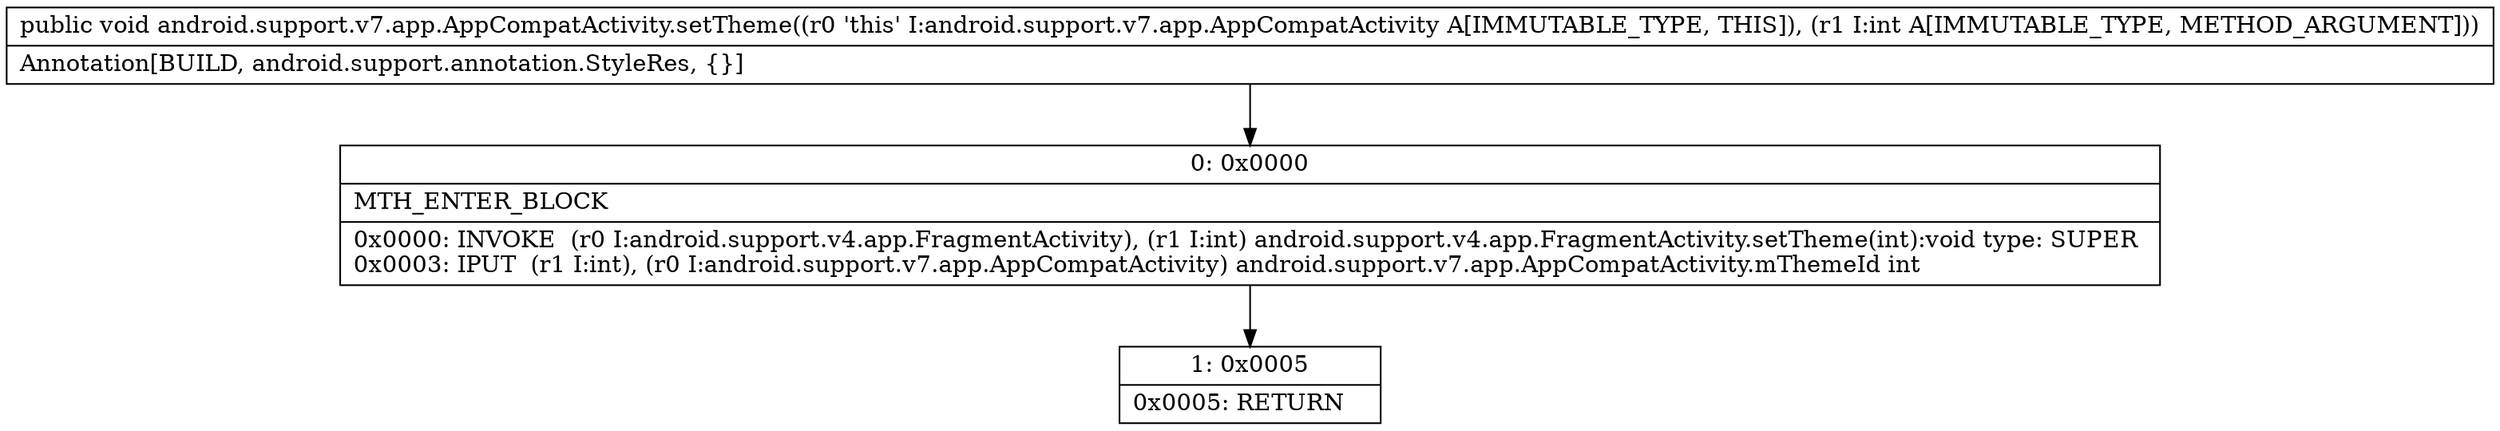 digraph "CFG forandroid.support.v7.app.AppCompatActivity.setTheme(I)V" {
Node_0 [shape=record,label="{0\:\ 0x0000|MTH_ENTER_BLOCK\l|0x0000: INVOKE  (r0 I:android.support.v4.app.FragmentActivity), (r1 I:int) android.support.v4.app.FragmentActivity.setTheme(int):void type: SUPER \l0x0003: IPUT  (r1 I:int), (r0 I:android.support.v7.app.AppCompatActivity) android.support.v7.app.AppCompatActivity.mThemeId int \l}"];
Node_1 [shape=record,label="{1\:\ 0x0005|0x0005: RETURN   \l}"];
MethodNode[shape=record,label="{public void android.support.v7.app.AppCompatActivity.setTheme((r0 'this' I:android.support.v7.app.AppCompatActivity A[IMMUTABLE_TYPE, THIS]), (r1 I:int A[IMMUTABLE_TYPE, METHOD_ARGUMENT]))  | Annotation[BUILD, android.support.annotation.StyleRes, \{\}]\l}"];
MethodNode -> Node_0;
Node_0 -> Node_1;
}

